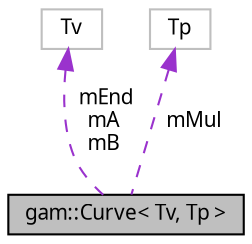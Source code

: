 digraph "gam::Curve&lt; Tv, Tp &gt;"
{
 // LATEX_PDF_SIZE
  bgcolor="transparent";
  edge [fontname="FreeSans.ttf",fontsize="10",labelfontname="FreeSans.ttf",labelfontsize="10"];
  node [fontname="FreeSans.ttf",fontsize="10",shape=record];
  Node1 [label="gam::Curve\< Tv, Tp \>",height=0.2,width=0.4,color="black", fillcolor="grey75", style="filled", fontcolor="black",tooltip="Exponential curve with variable curvature."];
  Node2 -> Node1 [dir="back",color="darkorchid3",fontsize="10",style="dashed",label=" mEnd\nmA\nmB" ,fontname="FreeSans.ttf"];
  Node2 [label="Tv",height=0.2,width=0.4,color="grey75",tooltip=" "];
  Node3 -> Node1 [dir="back",color="darkorchid3",fontsize="10",style="dashed",label=" mMul" ,fontname="FreeSans.ttf"];
  Node3 [label="Tp",height=0.2,width=0.4,color="grey75",tooltip=" "];
}

